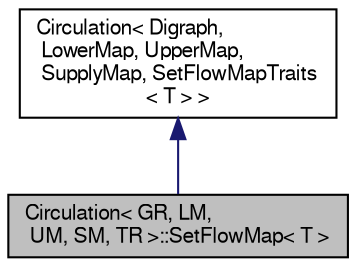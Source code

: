 digraph "Circulation&lt; GR, LM, UM, SM, TR &gt;::SetFlowMap&lt; T &gt;"
{
 // LATEX_PDF_SIZE
  edge [fontname="FreeSans",fontsize="10",labelfontname="FreeSans",labelfontsize="10"];
  node [fontname="FreeSans",fontsize="10",shape=record];
  Node0 [label="Circulation\< GR, LM,\l UM, SM, TR \>::SetFlowMap\< T \>",height=0.2,width=0.4,color="black", fillcolor="grey75", style="filled", fontcolor="black",tooltip="Named parameter for setting FlowMap type"];
  Node1 -> Node0 [dir="back",color="midnightblue",fontsize="10",style="solid",fontname="FreeSans"];
  Node1 [label="Circulation\< Digraph,\l LowerMap, UpperMap,\l SupplyMap, SetFlowMapTraits\l\< T \> \>",height=0.2,width=0.4,color="black", fillcolor="white", style="filled",URL="$a01617.html",tooltip=" "];
}
